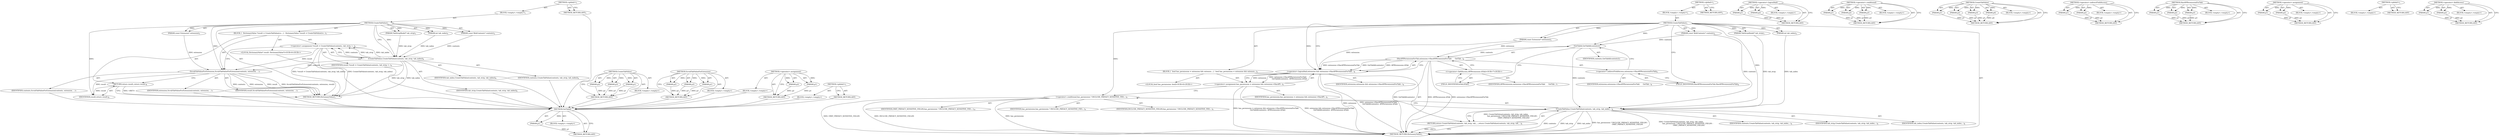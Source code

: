 digraph "&lt;global&gt;" {
vulnerable_85 [label=<(METHOD,GetTabId)>];
vulnerable_86 [label=<(PARAM,p1)>];
vulnerable_87 [label=<(BLOCK,&lt;empty&gt;,&lt;empty&gt;)>];
vulnerable_88 [label=<(METHOD_RETURN,ANY)>];
vulnerable_6 [label=<(METHOD,&lt;global&gt;)<SUB>1</SUB>>];
vulnerable_7 [label=<(BLOCK,&lt;empty&gt;,&lt;empty&gt;)<SUB>1</SUB>>];
vulnerable_8 [label=<(METHOD,CreateTabValue)<SUB>1</SUB>>];
vulnerable_9 [label=<(PARAM,const WebContents* contents)<SUB>2</SUB>>];
vulnerable_10 [label=<(PARAM,TabStripModel* tab_strip)<SUB>3</SUB>>];
vulnerable_11 [label=<(PARAM,int tab_index)<SUB>4</SUB>>];
vulnerable_12 [label=<(PARAM,const Extension* extension)<SUB>5</SUB>>];
vulnerable_13 [label=<(BLOCK,{
  bool has_permission = extension &amp;&amp; extensio...,{
  bool has_permission = extension &amp;&amp; extensio...)<SUB>5</SUB>>];
vulnerable_14 [label="<(LOCAL,bool has_permission: bool)<SUB>6</SUB>>"];
vulnerable_15 [label=<(&lt;operator&gt;.assignment,has_permission = extension &amp;&amp; extension-&gt;HasAPI...)<SUB>6</SUB>>];
vulnerable_16 [label=<(IDENTIFIER,has_permission,has_permission = extension &amp;&amp; extension-&gt;HasAPI...)<SUB>6</SUB>>];
vulnerable_17 [label=<(&lt;operator&gt;.logicalAnd,extension &amp;&amp; extension-&gt;HasAPIPermissionForTab(...)<SUB>6</SUB>>];
vulnerable_18 [label=<(IDENTIFIER,extension,extension &amp;&amp; extension-&gt;HasAPIPermissionForTab(...)<SUB>6</SUB>>];
vulnerable_19 [label=<(HasAPIPermissionForTab,extension-&gt;HasAPIPermissionForTab(
      GetTab...)<SUB>6</SUB>>];
vulnerable_20 [label=<(&lt;operator&gt;.indirectFieldAccess,extension-&gt;HasAPIPermissionForTab)<SUB>6</SUB>>];
vulnerable_21 [label=<(IDENTIFIER,extension,extension-&gt;HasAPIPermissionForTab(
      GetTab...)<SUB>6</SUB>>];
vulnerable_22 [label=<(FIELD_IDENTIFIER,HasAPIPermissionForTab,HasAPIPermissionForTab)<SUB>6</SUB>>];
vulnerable_23 [label=<(GetTabId,GetTabId(contents))<SUB>7</SUB>>];
vulnerable_24 [label=<(IDENTIFIER,contents,GetTabId(contents))<SUB>7</SUB>>];
vulnerable_25 [label="<(&lt;operator&gt;.fieldAccess,APIPermission::kTab)<SUB>7</SUB>>"];
vulnerable_26 [label=<(IDENTIFIER,APIPermission,extension-&gt;HasAPIPermissionForTab(
      GetTab...)<SUB>7</SUB>>];
vulnerable_27 [label=<(FIELD_IDENTIFIER,kTab,kTab)<SUB>7</SUB>>];
vulnerable_28 [label=<(RETURN,return CreateTabValue(contents, tab_strip, tab_...,return CreateTabValue(contents, tab_strip, tab_...)<SUB>8</SUB>>];
vulnerable_29 [label=<(CreateTabValue,CreateTabValue(contents, tab_strip, tab_index,
...)<SUB>8</SUB>>];
vulnerable_30 [label=<(IDENTIFIER,contents,CreateTabValue(contents, tab_strip, tab_index,
...)<SUB>8</SUB>>];
vulnerable_31 [label=<(IDENTIFIER,tab_strip,CreateTabValue(contents, tab_strip, tab_index,
...)<SUB>8</SUB>>];
vulnerable_32 [label=<(IDENTIFIER,tab_index,CreateTabValue(contents, tab_strip, tab_index,
...)<SUB>8</SUB>>];
vulnerable_33 [label=<(&lt;operator&gt;.conditional,has_permission ? INCLUDE_PRIVACY_SENSITIVE_FIEL...)<SUB>9</SUB>>];
vulnerable_34 [label=<(IDENTIFIER,has_permission,has_permission ? INCLUDE_PRIVACY_SENSITIVE_FIEL...)<SUB>9</SUB>>];
vulnerable_35 [label=<(IDENTIFIER,INCLUDE_PRIVACY_SENSITIVE_FIELDS,has_permission ? INCLUDE_PRIVACY_SENSITIVE_FIEL...)<SUB>9</SUB>>];
vulnerable_36 [label=<(IDENTIFIER,OMIT_PRIVACY_SENSITIVE_FIELDS,has_permission ? INCLUDE_PRIVACY_SENSITIVE_FIEL...)<SUB>10</SUB>>];
vulnerable_37 [label=<(METHOD_RETURN,DictionaryValue)<SUB>1</SUB>>];
vulnerable_39 [label=<(METHOD_RETURN,ANY)<SUB>1</SUB>>];
vulnerable_69 [label=<(METHOD,&lt;operator&gt;.logicalAnd)>];
vulnerable_70 [label=<(PARAM,p1)>];
vulnerable_71 [label=<(PARAM,p2)>];
vulnerable_72 [label=<(BLOCK,&lt;empty&gt;,&lt;empty&gt;)>];
vulnerable_73 [label=<(METHOD_RETURN,ANY)>];
vulnerable_101 [label=<(METHOD,&lt;operator&gt;.conditional)>];
vulnerable_102 [label=<(PARAM,p1)>];
vulnerable_103 [label=<(PARAM,p2)>];
vulnerable_104 [label=<(PARAM,p3)>];
vulnerable_105 [label=<(BLOCK,&lt;empty&gt;,&lt;empty&gt;)>];
vulnerable_106 [label=<(METHOD_RETURN,ANY)>];
vulnerable_94 [label=<(METHOD,CreateTabValue)>];
vulnerable_95 [label=<(PARAM,p1)>];
vulnerable_96 [label=<(PARAM,p2)>];
vulnerable_97 [label=<(PARAM,p3)>];
vulnerable_98 [label=<(PARAM,p4)>];
vulnerable_99 [label=<(BLOCK,&lt;empty&gt;,&lt;empty&gt;)>];
vulnerable_100 [label=<(METHOD_RETURN,ANY)>];
vulnerable_80 [label=<(METHOD,&lt;operator&gt;.indirectFieldAccess)>];
vulnerable_81 [label=<(PARAM,p1)>];
vulnerable_82 [label=<(PARAM,p2)>];
vulnerable_83 [label=<(BLOCK,&lt;empty&gt;,&lt;empty&gt;)>];
vulnerable_84 [label=<(METHOD_RETURN,ANY)>];
vulnerable_74 [label=<(METHOD,HasAPIPermissionForTab)>];
vulnerable_75 [label=<(PARAM,p1)>];
vulnerable_76 [label=<(PARAM,p2)>];
vulnerable_77 [label=<(PARAM,p3)>];
vulnerable_78 [label=<(BLOCK,&lt;empty&gt;,&lt;empty&gt;)>];
vulnerable_79 [label=<(METHOD_RETURN,ANY)>];
vulnerable_64 [label=<(METHOD,&lt;operator&gt;.assignment)>];
vulnerable_65 [label=<(PARAM,p1)>];
vulnerable_66 [label=<(PARAM,p2)>];
vulnerable_67 [label=<(BLOCK,&lt;empty&gt;,&lt;empty&gt;)>];
vulnerable_68 [label=<(METHOD_RETURN,ANY)>];
vulnerable_58 [label=<(METHOD,&lt;global&gt;)<SUB>1</SUB>>];
vulnerable_59 [label=<(BLOCK,&lt;empty&gt;,&lt;empty&gt;)>];
vulnerable_60 [label=<(METHOD_RETURN,ANY)>];
vulnerable_89 [label=<(METHOD,&lt;operator&gt;.fieldAccess)>];
vulnerable_90 [label=<(PARAM,p1)>];
vulnerable_91 [label=<(PARAM,p2)>];
vulnerable_92 [label=<(BLOCK,&lt;empty&gt;,&lt;empty&gt;)>];
vulnerable_93 [label=<(METHOD_RETURN,ANY)>];
fixed_6 [label=<(METHOD,&lt;global&gt;)<SUB>1</SUB>>];
fixed_7 [label=<(BLOCK,&lt;empty&gt;,&lt;empty&gt;)<SUB>1</SUB>>];
fixed_8 [label=<(METHOD,CreateTabValue)<SUB>1</SUB>>];
fixed_9 [label=<(PARAM,const WebContents* contents)<SUB>2</SUB>>];
fixed_10 [label=<(PARAM,TabStripModel* tab_strip)<SUB>3</SUB>>];
fixed_11 [label=<(PARAM,int tab_index)<SUB>4</SUB>>];
fixed_12 [label=<(PARAM,const Extension* extension)<SUB>5</SUB>>];
fixed_13 [label=<(BLOCK,{
  DictionaryValue *result = CreateTabValue(co...,{
  DictionaryValue *result = CreateTabValue(co...)<SUB>5</SUB>>];
fixed_14 [label="<(LOCAL,DictionaryValue* result: DictionaryValue*)<SUB>6</SUB>>"];
fixed_15 [label=<(&lt;operator&gt;.assignment,*result = CreateTabValue(contents, tab_strip, t...)<SUB>6</SUB>>];
fixed_16 [label=<(IDENTIFIER,result,*result = CreateTabValue(contents, tab_strip, t...)<SUB>6</SUB>>];
fixed_17 [label=<(CreateTabValue,CreateTabValue(contents, tab_strip, tab_index))<SUB>6</SUB>>];
fixed_18 [label=<(IDENTIFIER,contents,CreateTabValue(contents, tab_strip, tab_index))<SUB>6</SUB>>];
fixed_19 [label=<(IDENTIFIER,tab_strip,CreateTabValue(contents, tab_strip, tab_index))<SUB>6</SUB>>];
fixed_20 [label=<(IDENTIFIER,tab_index,CreateTabValue(contents, tab_strip, tab_index))<SUB>6</SUB>>];
fixed_21 [label=<(ScrubTabValueForExtension,ScrubTabValueForExtension(contents, extension, ...)<SUB>7</SUB>>];
fixed_22 [label=<(IDENTIFIER,contents,ScrubTabValueForExtension(contents, extension, ...)<SUB>7</SUB>>];
fixed_23 [label=<(IDENTIFIER,extension,ScrubTabValueForExtension(contents, extension, ...)<SUB>7</SUB>>];
fixed_24 [label=<(IDENTIFIER,result,ScrubTabValueForExtension(contents, extension, ...)<SUB>7</SUB>>];
fixed_25 [label=<(RETURN,return result;,return result;)<SUB>8</SUB>>];
fixed_26 [label=<(IDENTIFIER,result,return result;)<SUB>8</SUB>>];
fixed_27 [label=<(METHOD_RETURN,DictionaryValue)<SUB>1</SUB>>];
fixed_29 [label=<(METHOD_RETURN,ANY)<SUB>1</SUB>>];
fixed_59 [label=<(METHOD,CreateTabValue)>];
fixed_60 [label=<(PARAM,p1)>];
fixed_61 [label=<(PARAM,p2)>];
fixed_62 [label=<(PARAM,p3)>];
fixed_63 [label=<(BLOCK,&lt;empty&gt;,&lt;empty&gt;)>];
fixed_64 [label=<(METHOD_RETURN,ANY)>];
fixed_65 [label=<(METHOD,ScrubTabValueForExtension)>];
fixed_66 [label=<(PARAM,p1)>];
fixed_67 [label=<(PARAM,p2)>];
fixed_68 [label=<(PARAM,p3)>];
fixed_69 [label=<(BLOCK,&lt;empty&gt;,&lt;empty&gt;)>];
fixed_70 [label=<(METHOD_RETURN,ANY)>];
fixed_54 [label=<(METHOD,&lt;operator&gt;.assignment)>];
fixed_55 [label=<(PARAM,p1)>];
fixed_56 [label=<(PARAM,p2)>];
fixed_57 [label=<(BLOCK,&lt;empty&gt;,&lt;empty&gt;)>];
fixed_58 [label=<(METHOD_RETURN,ANY)>];
fixed_48 [label=<(METHOD,&lt;global&gt;)<SUB>1</SUB>>];
fixed_49 [label=<(BLOCK,&lt;empty&gt;,&lt;empty&gt;)>];
fixed_50 [label=<(METHOD_RETURN,ANY)>];
vulnerable_85 -> vulnerable_86  [key=0, label="AST: "];
vulnerable_85 -> vulnerable_86  [key=1, label="DDG: "];
vulnerable_85 -> vulnerable_87  [key=0, label="AST: "];
vulnerable_85 -> vulnerable_88  [key=0, label="AST: "];
vulnerable_85 -> vulnerable_88  [key=1, label="CFG: "];
vulnerable_86 -> vulnerable_88  [key=0, label="DDG: p1"];
vulnerable_6 -> vulnerable_7  [key=0, label="AST: "];
vulnerable_6 -> vulnerable_39  [key=0, label="AST: "];
vulnerable_6 -> vulnerable_39  [key=1, label="CFG: "];
vulnerable_7 -> vulnerable_8  [key=0, label="AST: "];
vulnerable_8 -> vulnerable_9  [key=0, label="AST: "];
vulnerable_8 -> vulnerable_9  [key=1, label="DDG: "];
vulnerable_8 -> vulnerable_10  [key=0, label="AST: "];
vulnerable_8 -> vulnerable_10  [key=1, label="DDG: "];
vulnerable_8 -> vulnerable_11  [key=0, label="AST: "];
vulnerable_8 -> vulnerable_11  [key=1, label="DDG: "];
vulnerable_8 -> vulnerable_12  [key=0, label="AST: "];
vulnerable_8 -> vulnerable_12  [key=1, label="DDG: "];
vulnerable_8 -> vulnerable_13  [key=0, label="AST: "];
vulnerable_8 -> vulnerable_37  [key=0, label="AST: "];
vulnerable_8 -> vulnerable_17  [key=0, label="CFG: "];
vulnerable_8 -> vulnerable_17  [key=1, label="DDG: "];
vulnerable_8 -> vulnerable_22  [key=0, label="CFG: "];
vulnerable_8 -> vulnerable_29  [key=0, label="DDG: "];
vulnerable_8 -> vulnerable_33  [key=0, label="DDG: "];
vulnerable_8 -> vulnerable_23  [key=0, label="DDG: "];
vulnerable_9 -> vulnerable_29  [key=0, label="DDG: contents"];
vulnerable_9 -> vulnerable_23  [key=0, label="DDG: contents"];
vulnerable_10 -> vulnerable_29  [key=0, label="DDG: tab_strip"];
vulnerable_11 -> vulnerable_29  [key=0, label="DDG: tab_index"];
vulnerable_12 -> vulnerable_17  [key=0, label="DDG: extension"];
vulnerable_12 -> vulnerable_19  [key=0, label="DDG: extension"];
vulnerable_13 -> vulnerable_14  [key=0, label="AST: "];
vulnerable_13 -> vulnerable_15  [key=0, label="AST: "];
vulnerable_13 -> vulnerable_28  [key=0, label="AST: "];
vulnerable_15 -> vulnerable_16  [key=0, label="AST: "];
vulnerable_15 -> vulnerable_17  [key=0, label="AST: "];
vulnerable_15 -> vulnerable_33  [key=0, label="CFG: "];
vulnerable_15 -> vulnerable_37  [key=0, label="DDG: extension &amp;&amp; extension-&gt;HasAPIPermissionForTab(
      GetTabId(contents), APIPermission::kTab)"];
vulnerable_15 -> vulnerable_37  [key=1, label="DDG: has_permission = extension &amp;&amp; extension-&gt;HasAPIPermissionForTab(
      GetTabId(contents), APIPermission::kTab)"];
vulnerable_17 -> vulnerable_18  [key=0, label="AST: "];
vulnerable_17 -> vulnerable_19  [key=0, label="AST: "];
vulnerable_17 -> vulnerable_15  [key=0, label="CFG: "];
vulnerable_17 -> vulnerable_15  [key=1, label="DDG: extension"];
vulnerable_17 -> vulnerable_15  [key=2, label="DDG: extension-&gt;HasAPIPermissionForTab(
      GetTabId(contents), APIPermission::kTab)"];
vulnerable_17 -> vulnerable_37  [key=0, label="DDG: extension"];
vulnerable_17 -> vulnerable_37  [key=1, label="DDG: extension-&gt;HasAPIPermissionForTab(
      GetTabId(contents), APIPermission::kTab)"];
vulnerable_19 -> vulnerable_20  [key=0, label="AST: "];
vulnerable_19 -> vulnerable_23  [key=0, label="AST: "];
vulnerable_19 -> vulnerable_25  [key=0, label="AST: "];
vulnerable_19 -> vulnerable_17  [key=0, label="CFG: "];
vulnerable_19 -> vulnerable_17  [key=1, label="DDG: extension-&gt;HasAPIPermissionForTab"];
vulnerable_19 -> vulnerable_17  [key=2, label="DDG: GetTabId(contents)"];
vulnerable_19 -> vulnerable_17  [key=3, label="DDG: APIPermission::kTab"];
vulnerable_19 -> vulnerable_37  [key=0, label="DDG: extension-&gt;HasAPIPermissionForTab"];
vulnerable_19 -> vulnerable_37  [key=1, label="DDG: GetTabId(contents)"];
vulnerable_19 -> vulnerable_37  [key=2, label="DDG: APIPermission::kTab"];
vulnerable_20 -> vulnerable_21  [key=0, label="AST: "];
vulnerable_20 -> vulnerable_22  [key=0, label="AST: "];
vulnerable_20 -> vulnerable_23  [key=0, label="CFG: "];
vulnerable_22 -> vulnerable_20  [key=0, label="CFG: "];
vulnerable_23 -> vulnerable_24  [key=0, label="AST: "];
vulnerable_23 -> vulnerable_27  [key=0, label="CFG: "];
vulnerable_23 -> vulnerable_29  [key=0, label="DDG: contents"];
vulnerable_23 -> vulnerable_19  [key=0, label="DDG: contents"];
vulnerable_25 -> vulnerable_26  [key=0, label="AST: "];
vulnerable_25 -> vulnerable_27  [key=0, label="AST: "];
vulnerable_25 -> vulnerable_19  [key=0, label="CFG: "];
vulnerable_27 -> vulnerable_25  [key=0, label="CFG: "];
vulnerable_28 -> vulnerable_29  [key=0, label="AST: "];
vulnerable_28 -> vulnerable_37  [key=0, label="CFG: "];
vulnerable_28 -> vulnerable_37  [key=1, label="DDG: &lt;RET&gt;"];
vulnerable_29 -> vulnerable_30  [key=0, label="AST: "];
vulnerable_29 -> vulnerable_31  [key=0, label="AST: "];
vulnerable_29 -> vulnerable_32  [key=0, label="AST: "];
vulnerable_29 -> vulnerable_33  [key=0, label="AST: "];
vulnerable_29 -> vulnerable_28  [key=0, label="CFG: "];
vulnerable_29 -> vulnerable_28  [key=1, label="DDG: CreateTabValue(contents, tab_strip, tab_index,
                        has_permission ? INCLUDE_PRIVACY_SENSITIVE_FIELDS :
                            OMIT_PRIVACY_SENSITIVE_FIELDS)"];
vulnerable_29 -> vulnerable_37  [key=0, label="DDG: contents"];
vulnerable_29 -> vulnerable_37  [key=1, label="DDG: tab_strip"];
vulnerable_29 -> vulnerable_37  [key=2, label="DDG: tab_index"];
vulnerable_29 -> vulnerable_37  [key=3, label="DDG: has_permission ? INCLUDE_PRIVACY_SENSITIVE_FIELDS :
                            OMIT_PRIVACY_SENSITIVE_FIELDS"];
vulnerable_29 -> vulnerable_37  [key=4, label="DDG: CreateTabValue(contents, tab_strip, tab_index,
                        has_permission ? INCLUDE_PRIVACY_SENSITIVE_FIELDS :
                            OMIT_PRIVACY_SENSITIVE_FIELDS)"];
vulnerable_33 -> vulnerable_34  [key=0, label="AST: "];
vulnerable_33 -> vulnerable_35  [key=0, label="AST: "];
vulnerable_33 -> vulnerable_36  [key=0, label="AST: "];
vulnerable_33 -> vulnerable_29  [key=0, label="CFG: "];
vulnerable_33 -> vulnerable_37  [key=0, label="DDG: has_permission"];
vulnerable_33 -> vulnerable_37  [key=1, label="DDG: OMIT_PRIVACY_SENSITIVE_FIELDS"];
vulnerable_33 -> vulnerable_37  [key=2, label="DDG: INCLUDE_PRIVACY_SENSITIVE_FIELDS"];
vulnerable_69 -> vulnerable_70  [key=0, label="AST: "];
vulnerable_69 -> vulnerable_70  [key=1, label="DDG: "];
vulnerable_69 -> vulnerable_72  [key=0, label="AST: "];
vulnerable_69 -> vulnerable_71  [key=0, label="AST: "];
vulnerable_69 -> vulnerable_71  [key=1, label="DDG: "];
vulnerable_69 -> vulnerable_73  [key=0, label="AST: "];
vulnerable_69 -> vulnerable_73  [key=1, label="CFG: "];
vulnerable_70 -> vulnerable_73  [key=0, label="DDG: p1"];
vulnerable_71 -> vulnerable_73  [key=0, label="DDG: p2"];
vulnerable_101 -> vulnerable_102  [key=0, label="AST: "];
vulnerable_101 -> vulnerable_102  [key=1, label="DDG: "];
vulnerable_101 -> vulnerable_105  [key=0, label="AST: "];
vulnerable_101 -> vulnerable_103  [key=0, label="AST: "];
vulnerable_101 -> vulnerable_103  [key=1, label="DDG: "];
vulnerable_101 -> vulnerable_106  [key=0, label="AST: "];
vulnerable_101 -> vulnerable_106  [key=1, label="CFG: "];
vulnerable_101 -> vulnerable_104  [key=0, label="AST: "];
vulnerable_101 -> vulnerable_104  [key=1, label="DDG: "];
vulnerable_102 -> vulnerable_106  [key=0, label="DDG: p1"];
vulnerable_103 -> vulnerable_106  [key=0, label="DDG: p2"];
vulnerable_104 -> vulnerable_106  [key=0, label="DDG: p3"];
vulnerable_94 -> vulnerable_95  [key=0, label="AST: "];
vulnerable_94 -> vulnerable_95  [key=1, label="DDG: "];
vulnerable_94 -> vulnerable_99  [key=0, label="AST: "];
vulnerable_94 -> vulnerable_96  [key=0, label="AST: "];
vulnerable_94 -> vulnerable_96  [key=1, label="DDG: "];
vulnerable_94 -> vulnerable_100  [key=0, label="AST: "];
vulnerable_94 -> vulnerable_100  [key=1, label="CFG: "];
vulnerable_94 -> vulnerable_97  [key=0, label="AST: "];
vulnerable_94 -> vulnerable_97  [key=1, label="DDG: "];
vulnerable_94 -> vulnerable_98  [key=0, label="AST: "];
vulnerable_94 -> vulnerable_98  [key=1, label="DDG: "];
vulnerable_95 -> vulnerable_100  [key=0, label="DDG: p1"];
vulnerable_96 -> vulnerable_100  [key=0, label="DDG: p2"];
vulnerable_97 -> vulnerable_100  [key=0, label="DDG: p3"];
vulnerable_98 -> vulnerable_100  [key=0, label="DDG: p4"];
vulnerable_80 -> vulnerable_81  [key=0, label="AST: "];
vulnerable_80 -> vulnerable_81  [key=1, label="DDG: "];
vulnerable_80 -> vulnerable_83  [key=0, label="AST: "];
vulnerable_80 -> vulnerable_82  [key=0, label="AST: "];
vulnerable_80 -> vulnerable_82  [key=1, label="DDG: "];
vulnerable_80 -> vulnerable_84  [key=0, label="AST: "];
vulnerable_80 -> vulnerable_84  [key=1, label="CFG: "];
vulnerable_81 -> vulnerable_84  [key=0, label="DDG: p1"];
vulnerable_82 -> vulnerable_84  [key=0, label="DDG: p2"];
vulnerable_74 -> vulnerable_75  [key=0, label="AST: "];
vulnerable_74 -> vulnerable_75  [key=1, label="DDG: "];
vulnerable_74 -> vulnerable_78  [key=0, label="AST: "];
vulnerable_74 -> vulnerable_76  [key=0, label="AST: "];
vulnerable_74 -> vulnerable_76  [key=1, label="DDG: "];
vulnerable_74 -> vulnerable_79  [key=0, label="AST: "];
vulnerable_74 -> vulnerable_79  [key=1, label="CFG: "];
vulnerable_74 -> vulnerable_77  [key=0, label="AST: "];
vulnerable_74 -> vulnerable_77  [key=1, label="DDG: "];
vulnerable_75 -> vulnerable_79  [key=0, label="DDG: p1"];
vulnerable_76 -> vulnerable_79  [key=0, label="DDG: p2"];
vulnerable_77 -> vulnerable_79  [key=0, label="DDG: p3"];
vulnerable_64 -> vulnerable_65  [key=0, label="AST: "];
vulnerable_64 -> vulnerable_65  [key=1, label="DDG: "];
vulnerable_64 -> vulnerable_67  [key=0, label="AST: "];
vulnerable_64 -> vulnerable_66  [key=0, label="AST: "];
vulnerable_64 -> vulnerable_66  [key=1, label="DDG: "];
vulnerable_64 -> vulnerable_68  [key=0, label="AST: "];
vulnerable_64 -> vulnerable_68  [key=1, label="CFG: "];
vulnerable_65 -> vulnerable_68  [key=0, label="DDG: p1"];
vulnerable_66 -> vulnerable_68  [key=0, label="DDG: p2"];
vulnerable_58 -> vulnerable_59  [key=0, label="AST: "];
vulnerable_58 -> vulnerable_60  [key=0, label="AST: "];
vulnerable_58 -> vulnerable_60  [key=1, label="CFG: "];
vulnerable_89 -> vulnerable_90  [key=0, label="AST: "];
vulnerable_89 -> vulnerable_90  [key=1, label="DDG: "];
vulnerable_89 -> vulnerable_92  [key=0, label="AST: "];
vulnerable_89 -> vulnerable_91  [key=0, label="AST: "];
vulnerable_89 -> vulnerable_91  [key=1, label="DDG: "];
vulnerable_89 -> vulnerable_93  [key=0, label="AST: "];
vulnerable_89 -> vulnerable_93  [key=1, label="CFG: "];
vulnerable_90 -> vulnerable_93  [key=0, label="DDG: p1"];
vulnerable_91 -> vulnerable_93  [key=0, label="DDG: p2"];
fixed_6 -> fixed_7  [key=0, label="AST: "];
fixed_6 -> fixed_29  [key=0, label="AST: "];
fixed_6 -> fixed_29  [key=1, label="CFG: "];
fixed_7 -> fixed_8  [key=0, label="AST: "];
fixed_8 -> fixed_9  [key=0, label="AST: "];
fixed_8 -> fixed_9  [key=1, label="DDG: "];
fixed_8 -> fixed_10  [key=0, label="AST: "];
fixed_8 -> fixed_10  [key=1, label="DDG: "];
fixed_8 -> fixed_11  [key=0, label="AST: "];
fixed_8 -> fixed_11  [key=1, label="DDG: "];
fixed_8 -> fixed_12  [key=0, label="AST: "];
fixed_8 -> fixed_12  [key=1, label="DDG: "];
fixed_8 -> fixed_13  [key=0, label="AST: "];
fixed_8 -> fixed_27  [key=0, label="AST: "];
fixed_8 -> fixed_17  [key=0, label="CFG: "];
fixed_8 -> fixed_17  [key=1, label="DDG: "];
fixed_8 -> fixed_21  [key=0, label="DDG: "];
fixed_8 -> fixed_26  [key=0, label="DDG: "];
fixed_9 -> fixed_17  [key=0, label="DDG: contents"];
fixed_10 -> fixed_17  [key=0, label="DDG: tab_strip"];
fixed_11 -> fixed_17  [key=0, label="DDG: tab_index"];
fixed_12 -> fixed_21  [key=0, label="DDG: extension"];
fixed_13 -> fixed_14  [key=0, label="AST: "];
fixed_13 -> fixed_15  [key=0, label="AST: "];
fixed_13 -> fixed_21  [key=0, label="AST: "];
fixed_13 -> fixed_25  [key=0, label="AST: "];
fixed_14 -> vulnerable_85  [key=0];
fixed_15 -> fixed_16  [key=0, label="AST: "];
fixed_15 -> fixed_17  [key=0, label="AST: "];
fixed_15 -> fixed_21  [key=0, label="CFG: "];
fixed_15 -> fixed_21  [key=1, label="DDG: result"];
fixed_15 -> fixed_27  [key=0, label="DDG: CreateTabValue(contents, tab_strip, tab_index)"];
fixed_15 -> fixed_27  [key=1, label="DDG: *result = CreateTabValue(contents, tab_strip, tab_index)"];
fixed_16 -> vulnerable_85  [key=0];
fixed_17 -> fixed_18  [key=0, label="AST: "];
fixed_17 -> fixed_19  [key=0, label="AST: "];
fixed_17 -> fixed_20  [key=0, label="AST: "];
fixed_17 -> fixed_15  [key=0, label="CFG: "];
fixed_17 -> fixed_15  [key=1, label="DDG: contents"];
fixed_17 -> fixed_15  [key=2, label="DDG: tab_strip"];
fixed_17 -> fixed_15  [key=3, label="DDG: tab_index"];
fixed_17 -> fixed_27  [key=0, label="DDG: tab_strip"];
fixed_17 -> fixed_27  [key=1, label="DDG: tab_index"];
fixed_17 -> fixed_21  [key=0, label="DDG: contents"];
fixed_18 -> vulnerable_85  [key=0];
fixed_19 -> vulnerable_85  [key=0];
fixed_20 -> vulnerable_85  [key=0];
fixed_21 -> fixed_22  [key=0, label="AST: "];
fixed_21 -> fixed_23  [key=0, label="AST: "];
fixed_21 -> fixed_24  [key=0, label="AST: "];
fixed_21 -> fixed_25  [key=0, label="CFG: "];
fixed_21 -> fixed_27  [key=0, label="DDG: contents"];
fixed_21 -> fixed_27  [key=1, label="DDG: extension"];
fixed_21 -> fixed_27  [key=2, label="DDG: result"];
fixed_21 -> fixed_27  [key=3, label="DDG: ScrubTabValueForExtension(contents, extension, result)"];
fixed_21 -> fixed_26  [key=0, label="DDG: result"];
fixed_22 -> vulnerable_85  [key=0];
fixed_23 -> vulnerable_85  [key=0];
fixed_24 -> vulnerable_85  [key=0];
fixed_25 -> fixed_26  [key=0, label="AST: "];
fixed_25 -> fixed_27  [key=0, label="CFG: "];
fixed_25 -> fixed_27  [key=1, label="DDG: &lt;RET&gt;"];
fixed_26 -> fixed_25  [key=0, label="DDG: result"];
fixed_27 -> vulnerable_85  [key=0];
fixed_29 -> vulnerable_85  [key=0];
fixed_59 -> fixed_60  [key=0, label="AST: "];
fixed_59 -> fixed_60  [key=1, label="DDG: "];
fixed_59 -> fixed_63  [key=0, label="AST: "];
fixed_59 -> fixed_61  [key=0, label="AST: "];
fixed_59 -> fixed_61  [key=1, label="DDG: "];
fixed_59 -> fixed_64  [key=0, label="AST: "];
fixed_59 -> fixed_64  [key=1, label="CFG: "];
fixed_59 -> fixed_62  [key=0, label="AST: "];
fixed_59 -> fixed_62  [key=1, label="DDG: "];
fixed_60 -> fixed_64  [key=0, label="DDG: p1"];
fixed_61 -> fixed_64  [key=0, label="DDG: p2"];
fixed_62 -> fixed_64  [key=0, label="DDG: p3"];
fixed_63 -> vulnerable_85  [key=0];
fixed_64 -> vulnerable_85  [key=0];
fixed_65 -> fixed_66  [key=0, label="AST: "];
fixed_65 -> fixed_66  [key=1, label="DDG: "];
fixed_65 -> fixed_69  [key=0, label="AST: "];
fixed_65 -> fixed_67  [key=0, label="AST: "];
fixed_65 -> fixed_67  [key=1, label="DDG: "];
fixed_65 -> fixed_70  [key=0, label="AST: "];
fixed_65 -> fixed_70  [key=1, label="CFG: "];
fixed_65 -> fixed_68  [key=0, label="AST: "];
fixed_65 -> fixed_68  [key=1, label="DDG: "];
fixed_66 -> fixed_70  [key=0, label="DDG: p1"];
fixed_67 -> fixed_70  [key=0, label="DDG: p2"];
fixed_68 -> fixed_70  [key=0, label="DDG: p3"];
fixed_69 -> vulnerable_85  [key=0];
fixed_70 -> vulnerable_85  [key=0];
fixed_54 -> fixed_55  [key=0, label="AST: "];
fixed_54 -> fixed_55  [key=1, label="DDG: "];
fixed_54 -> fixed_57  [key=0, label="AST: "];
fixed_54 -> fixed_56  [key=0, label="AST: "];
fixed_54 -> fixed_56  [key=1, label="DDG: "];
fixed_54 -> fixed_58  [key=0, label="AST: "];
fixed_54 -> fixed_58  [key=1, label="CFG: "];
fixed_55 -> fixed_58  [key=0, label="DDG: p1"];
fixed_56 -> fixed_58  [key=0, label="DDG: p2"];
fixed_57 -> vulnerable_85  [key=0];
fixed_58 -> vulnerable_85  [key=0];
fixed_48 -> fixed_49  [key=0, label="AST: "];
fixed_48 -> fixed_50  [key=0, label="AST: "];
fixed_48 -> fixed_50  [key=1, label="CFG: "];
fixed_49 -> vulnerable_85  [key=0];
fixed_50 -> vulnerable_85  [key=0];
}
